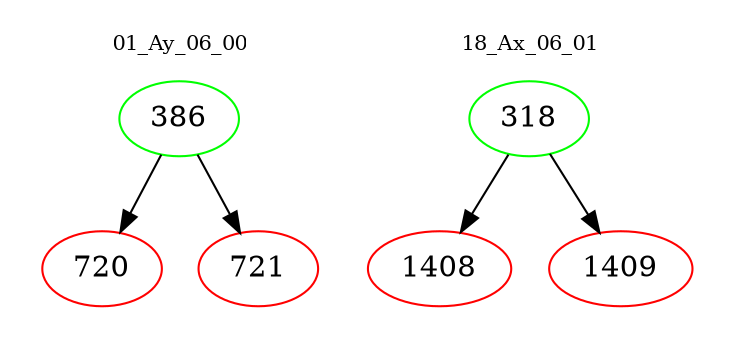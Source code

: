 digraph{
subgraph cluster_0 {
color = white
label = "01_Ay_06_00";
fontsize=10;
T0_386 [label="386", color="green"]
T0_386 -> T0_720 [color="black"]
T0_720 [label="720", color="red"]
T0_386 -> T0_721 [color="black"]
T0_721 [label="721", color="red"]
}
subgraph cluster_1 {
color = white
label = "18_Ax_06_01";
fontsize=10;
T1_318 [label="318", color="green"]
T1_318 -> T1_1408 [color="black"]
T1_1408 [label="1408", color="red"]
T1_318 -> T1_1409 [color="black"]
T1_1409 [label="1409", color="red"]
}
}

